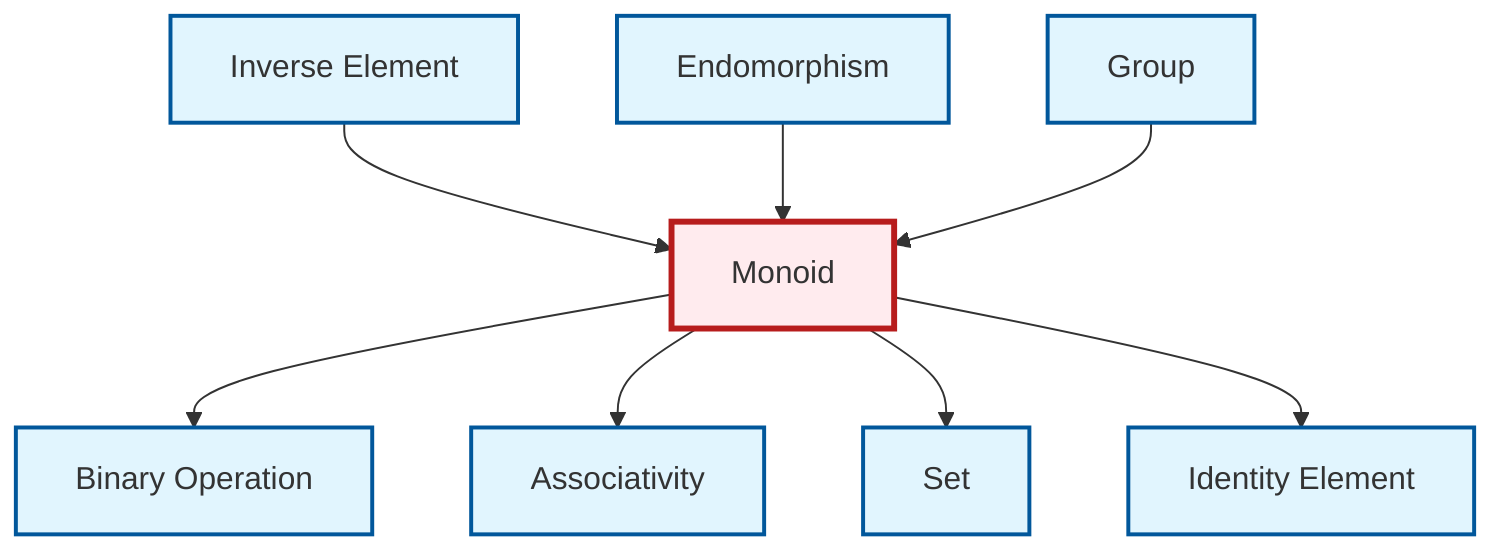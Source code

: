 graph TD
    classDef definition fill:#e1f5fe,stroke:#01579b,stroke-width:2px
    classDef theorem fill:#f3e5f5,stroke:#4a148c,stroke-width:2px
    classDef axiom fill:#fff3e0,stroke:#e65100,stroke-width:2px
    classDef example fill:#e8f5e9,stroke:#1b5e20,stroke-width:2px
    classDef current fill:#ffebee,stroke:#b71c1c,stroke-width:3px
    def-associativity["Associativity"]:::definition
    def-monoid["Monoid"]:::definition
    def-binary-operation["Binary Operation"]:::definition
    def-set["Set"]:::definition
    def-group["Group"]:::definition
    def-identity-element["Identity Element"]:::definition
    def-endomorphism["Endomorphism"]:::definition
    def-inverse-element["Inverse Element"]:::definition
    def-inverse-element --> def-monoid
    def-endomorphism --> def-monoid
    def-monoid --> def-binary-operation
    def-monoid --> def-associativity
    def-monoid --> def-set
    def-monoid --> def-identity-element
    def-group --> def-monoid
    class def-monoid current